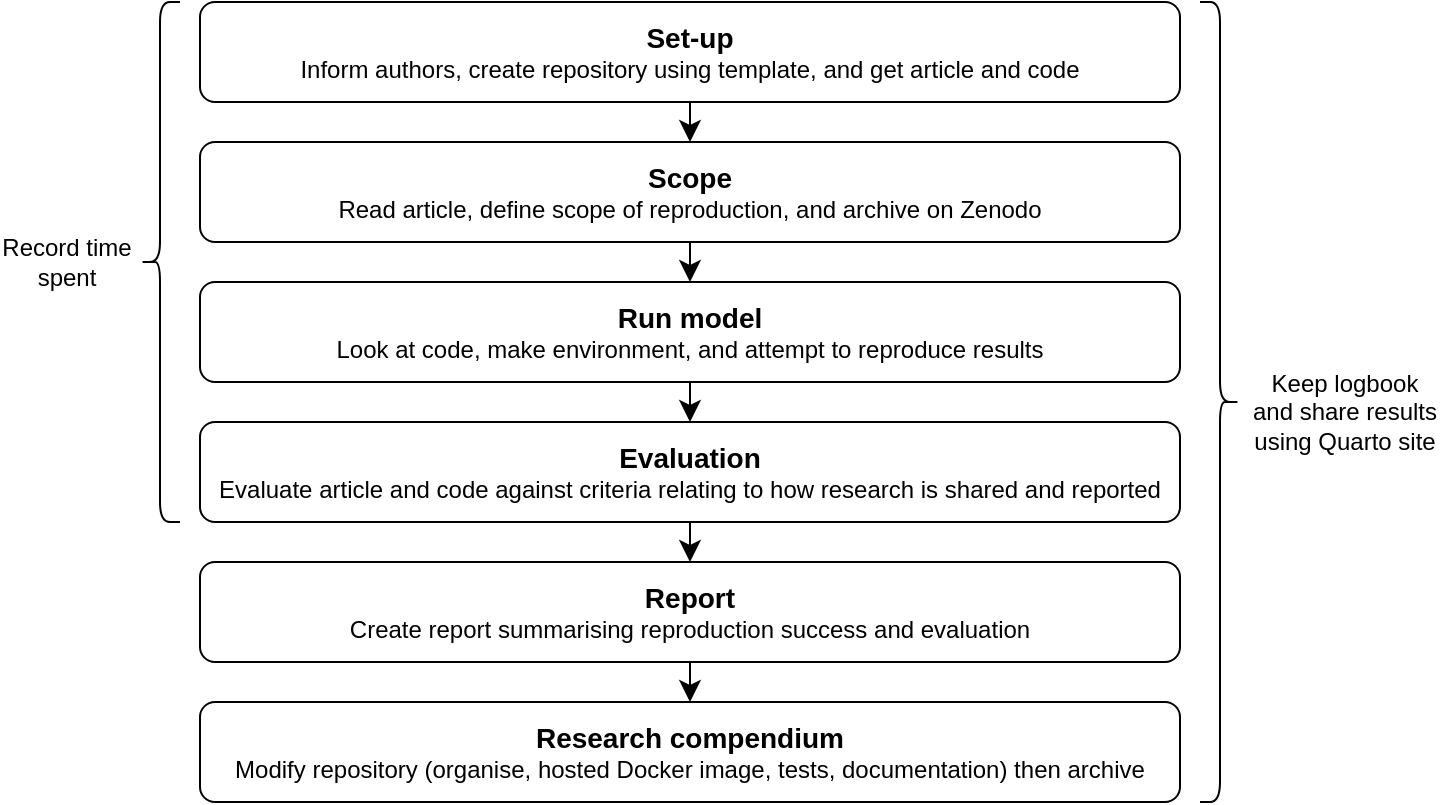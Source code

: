 <mxfile version="24.5.4" type="device">
  <diagram name="Page-1" id="kcGT8CUB0GJEn7gM3PKK">
    <mxGraphModel dx="690" dy="918" grid="1" gridSize="10" guides="1" tooltips="1" connect="1" arrows="1" fold="1" page="1" pageScale="1" pageWidth="827" pageHeight="1169" math="0" shadow="0">
      <root>
        <mxCell id="0" />
        <mxCell id="1" parent="0" />
        <mxCell id="HKPMc-exNPZEN2zycEb5-11" style="edgeStyle=none;curved=1;rounded=0;orthogonalLoop=1;jettySize=auto;html=1;exitX=0.5;exitY=1;exitDx=0;exitDy=0;entryX=0.5;entryY=0;entryDx=0;entryDy=0;fontSize=12;startSize=8;endSize=8;" parent="1" source="HKPMc-exNPZEN2zycEb5-1" target="HKPMc-exNPZEN2zycEb5-2" edge="1">
          <mxGeometry relative="1" as="geometry" />
        </mxCell>
        <mxCell id="HKPMc-exNPZEN2zycEb5-1" value="&lt;b&gt;&lt;font style=&quot;font-size: 14px;&quot;&gt;Set-up&lt;/font&gt;&lt;/b&gt;&lt;div&gt;Inform authors, c&lt;span style=&quot;background-color: initial;&quot;&gt;reate repository using template, and g&lt;/span&gt;&lt;span style=&quot;background-color: initial;&quot;&gt;et article and code&lt;/span&gt;&lt;/div&gt;" style="rounded=1;whiteSpace=wrap;html=1;" parent="1" vertex="1">
          <mxGeometry x="120" y="80" width="490" height="50" as="geometry" />
        </mxCell>
        <mxCell id="HKPMc-exNPZEN2zycEb5-12" style="edgeStyle=none;curved=1;rounded=0;orthogonalLoop=1;jettySize=auto;html=1;exitX=0.5;exitY=1;exitDx=0;exitDy=0;entryX=0.5;entryY=0;entryDx=0;entryDy=0;fontSize=12;startSize=8;endSize=8;" parent="1" source="HKPMc-exNPZEN2zycEb5-2" target="HKPMc-exNPZEN2zycEb5-3" edge="1">
          <mxGeometry relative="1" as="geometry" />
        </mxCell>
        <mxCell id="HKPMc-exNPZEN2zycEb5-2" value="&lt;b&gt;&lt;font style=&quot;font-size: 14px;&quot;&gt;Scope&lt;/font&gt;&lt;/b&gt;&lt;div&gt;Read article, define scope of reproduction, and archive on Zenodo&lt;/div&gt;" style="rounded=1;whiteSpace=wrap;html=1;" parent="1" vertex="1">
          <mxGeometry x="120" y="150" width="490" height="50" as="geometry" />
        </mxCell>
        <mxCell id="HKPMc-exNPZEN2zycEb5-13" style="edgeStyle=none;curved=1;rounded=0;orthogonalLoop=1;jettySize=auto;html=1;exitX=0.5;exitY=1;exitDx=0;exitDy=0;entryX=0.5;entryY=0;entryDx=0;entryDy=0;fontSize=12;startSize=8;endSize=8;" parent="1" source="HKPMc-exNPZEN2zycEb5-3" target="HKPMc-exNPZEN2zycEb5-4" edge="1">
          <mxGeometry relative="1" as="geometry" />
        </mxCell>
        <mxCell id="HKPMc-exNPZEN2zycEb5-3" value="&lt;b&gt;&lt;font style=&quot;font-size: 14px;&quot;&gt;Run model&lt;/font&gt;&lt;/b&gt;&lt;div&gt;Look at code, make environment, and attempt to reproduce results&lt;/div&gt;" style="rounded=1;whiteSpace=wrap;html=1;" parent="1" vertex="1">
          <mxGeometry x="120" y="220" width="490" height="50" as="geometry" />
        </mxCell>
        <mxCell id="HKPMc-exNPZEN2zycEb5-14" style="edgeStyle=none;curved=1;rounded=0;orthogonalLoop=1;jettySize=auto;html=1;exitX=0.5;exitY=1;exitDx=0;exitDy=0;entryX=0.5;entryY=0;entryDx=0;entryDy=0;fontSize=12;startSize=8;endSize=8;" parent="1" source="HKPMc-exNPZEN2zycEb5-4" target="HKPMc-exNPZEN2zycEb5-5" edge="1">
          <mxGeometry relative="1" as="geometry" />
        </mxCell>
        <mxCell id="HKPMc-exNPZEN2zycEb5-4" value="&lt;b&gt;&lt;font style=&quot;font-size: 14px;&quot;&gt;Evaluation&lt;/font&gt;&lt;/b&gt;&lt;div&gt;Evaluate article and code against criteria relating to how research is shared and reported&lt;/div&gt;" style="rounded=1;whiteSpace=wrap;html=1;" parent="1" vertex="1">
          <mxGeometry x="120" y="290" width="490" height="50" as="geometry" />
        </mxCell>
        <mxCell id="HKPMc-exNPZEN2zycEb5-15" style="edgeStyle=none;curved=1;rounded=0;orthogonalLoop=1;jettySize=auto;html=1;exitX=0.5;exitY=1;exitDx=0;exitDy=0;entryX=0.5;entryY=0;entryDx=0;entryDy=0;fontSize=12;startSize=8;endSize=8;" parent="1" source="HKPMc-exNPZEN2zycEb5-5" target="HKPMc-exNPZEN2zycEb5-6" edge="1">
          <mxGeometry relative="1" as="geometry" />
        </mxCell>
        <mxCell id="HKPMc-exNPZEN2zycEb5-5" value="&lt;b&gt;&lt;font style=&quot;font-size: 14px;&quot;&gt;Report&lt;/font&gt;&lt;/b&gt;&lt;div&gt;Create report summarising reproduction success and evaluation&lt;/div&gt;" style="rounded=1;whiteSpace=wrap;html=1;" parent="1" vertex="1">
          <mxGeometry x="120" y="360" width="490" height="50" as="geometry" />
        </mxCell>
        <mxCell id="HKPMc-exNPZEN2zycEb5-6" value="&lt;b&gt;&lt;font style=&quot;font-size: 14px;&quot;&gt;Research compendium&lt;/font&gt;&lt;/b&gt;&lt;div&gt;Modify repository (organise, hosted Docker image, tests, documentation) then archive&lt;/div&gt;" style="rounded=1;whiteSpace=wrap;html=1;" parent="1" vertex="1">
          <mxGeometry x="120" y="430" width="490" height="50" as="geometry" />
        </mxCell>
        <mxCell id="HKPMc-exNPZEN2zycEb5-17" value="" style="shape=curlyBracket;whiteSpace=wrap;html=1;rounded=1;flipH=1;labelPosition=right;verticalLabelPosition=middle;align=left;verticalAlign=middle;" parent="1" vertex="1">
          <mxGeometry x="620" y="80" width="20" height="400" as="geometry" />
        </mxCell>
        <mxCell id="HKPMc-exNPZEN2zycEb5-21" value="" style="shape=curlyBracket;whiteSpace=wrap;html=1;rounded=1;labelPosition=left;verticalLabelPosition=middle;align=right;verticalAlign=middle;" parent="1" vertex="1">
          <mxGeometry x="90" y="80" width="20" height="260" as="geometry" />
        </mxCell>
        <mxCell id="HKPMc-exNPZEN2zycEb5-24" value="Keep logbook and share results using Quarto site" style="text;html=1;align=center;verticalAlign=middle;whiteSpace=wrap;rounded=0;" parent="1" vertex="1">
          <mxGeometry x="644" y="270" width="97" height="30" as="geometry" />
        </mxCell>
        <mxCell id="HKPMc-exNPZEN2zycEb5-26" value="Record time spent" style="text;html=1;align=center;verticalAlign=middle;whiteSpace=wrap;rounded=0;" parent="1" vertex="1">
          <mxGeometry x="20" y="195" width="67" height="30" as="geometry" />
        </mxCell>
      </root>
    </mxGraphModel>
  </diagram>
</mxfile>
